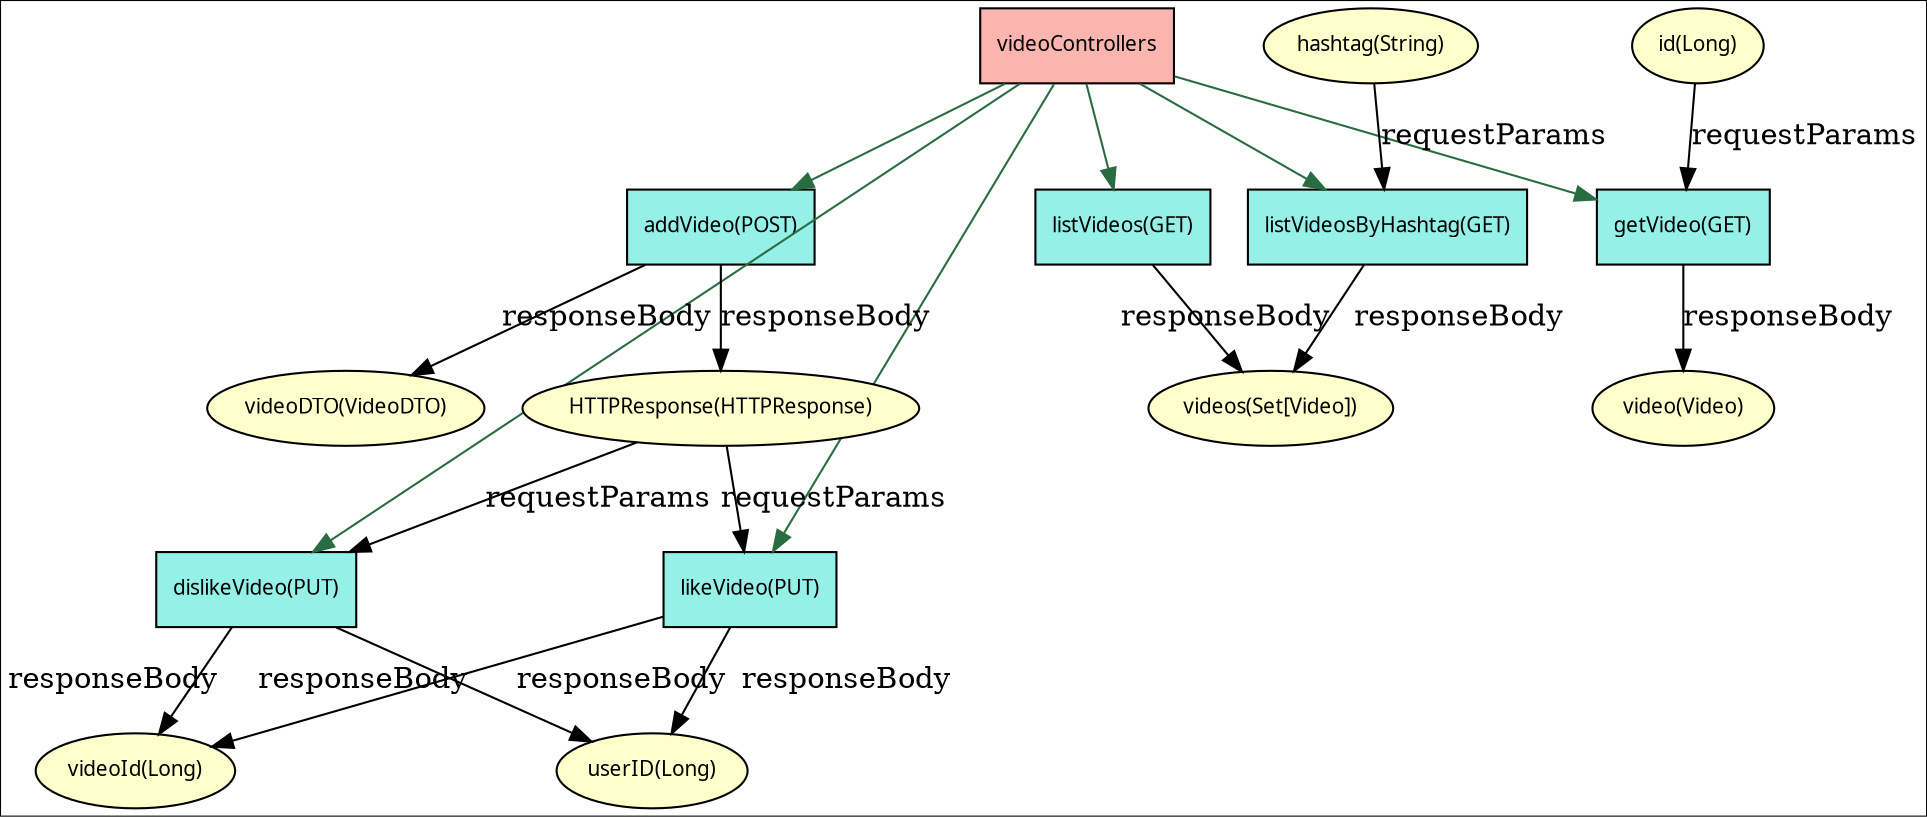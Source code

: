 digraph G {
    node[shape=rectangle, fontname=Tahoma, fontsize=10, style="filled",
        gradientangle="270", fillcolor="bisque", colorscheme="pastel19"]
    colorscheme="pastel19"
    
	splines=line
	videoControllers [fillcolor="1"]
		
	    listVideos [label="listVideos(GET)" fillcolor="#95f0e7" ]
   		videoControllers -> listVideos [color="#2A6C41" ]
	    	videos[label="videos(Set[Video])" fillcolor="6" shape=ellipse]
	    	listVideos -> videos [label="responseBody"]
	    	    
	    
		
	    listVideosByHashtag [label="listVideosByHashtag(GET)" fillcolor="#95f0e7" ]
   		videoControllers -> listVideosByHashtag [color="#2A6C41" ]
	    	hashtag[label="hashtag(String)" fillcolor="6" shape=ellipse]
	    	hashtag -> listVideosByHashtag [label="requestParams"]
	    	videos[label="videos(Set[Video])" fillcolor="6" shape=ellipse]
	    	listVideosByHashtag -> videos [label="responseBody"]
	    	    
	    
		
	    addVideo [label="addVideo(POST)" fillcolor="#95f0e7" ]
   		videoControllers -> addVideo [color="#2A6C41" ]
	    	videoDTO[label="videoDTO(VideoDTO)" fillcolor="6" shape=ellipse]
	    	addVideo -> videoDTO [label="responseBody"]
	    	HTTPResponse[label="HTTPResponse(HTTPResponse)" fillcolor="6" shape=ellipse]
	    	addVideo -> HTTPResponse [label="responseBody"]
	    	    
	    
		
	    getVideo [label="getVideo(GET)" fillcolor="#95f0e7" ]
   		videoControllers -> getVideo [color="#2A6C41" ]
	    	id[label="id(Long)" fillcolor="6" shape=ellipse]
	    	id -> getVideo [label="requestParams"]
	    	video[label="video(Video)" fillcolor="6" shape=ellipse]
	    	getVideo -> video [label="responseBody"]
	    	    
	    
		
	    likeVideo [label="likeVideo(PUT)" fillcolor="#95f0e7" ]
   		videoControllers -> likeVideo [color="#2A6C41" ]
	    	HTTPResponse[label="HTTPResponse(HTTPResponse)" fillcolor="6" shape=ellipse]
	    	HTTPResponse -> likeVideo [label="requestParams"]
	    	videoId[label="videoId(Long)" fillcolor="6" shape=ellipse]
	    	likeVideo -> videoId [label="responseBody"]
	    	userID[label="userID(Long)" fillcolor="6" shape=ellipse]
	    	likeVideo -> userID [label="responseBody"]
	    	    
	    
		
	    dislikeVideo [label="dislikeVideo(PUT)" fillcolor="#95f0e7" ]
   		videoControllers -> dislikeVideo [color="#2A6C41" ]
	    	HTTPResponse[label="HTTPResponse(HTTPResponse)" fillcolor="6" shape=ellipse]
	    	HTTPResponse -> dislikeVideo [label="requestParams"]
	    	videoId[label="videoId(Long)" fillcolor="6" shape=ellipse]
	    	dislikeVideo -> videoId [label="responseBody"]
	    	userID[label="userID(Long)" fillcolor="6" shape=ellipse]
	    	dislikeVideo -> userID [label="responseBody"]
	    	    
	    
}
